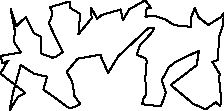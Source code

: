 unitsize(0.001cm);
draw((1380,939)--(1787,1009));
draw((1787,1009)--(1795,962));
draw((1795,962)--(1917,687));
draw((1917,687)--(2097,981));
draw((2097,981)--(2628,1479));
draw((2628,1479)--(2721,1482));
draw((2721,1482)--(2716,1432));
draw((2716,1432)--(2586,1286));
draw((2586,1286)--(2482,1183));
draw((2482,1183)--(2421,1007));
draw((2421,1007)--(2574,946));
draw((2574,946)--(2599,901));
draw((2599,901)--(2573,599));
draw((2573,599)--(2588,302));
draw((2588,302)--(2542,236));
draw((2542,236)--(2519,135));
draw((2519,135)--(2848,96));
draw((2848,96)--(2936,337));
draw((2936,337)--(2863,558));
draw((2863,558)--(2991,792));
draw((2991,792)--(3113,885));
draw((3113,885)--(3520,1079));
draw((3520,1079)--(3479,821));
draw((3479,821)--(3022,474));
draw((3022,474)--(3416,143));
draw((3416,143)--(3640,43));
draw((3640,43)--(3815,169));
draw((3815,169)--(3893,102));
draw((3893,102)--(3913,192));
draw((3913,192)--(3875,598));
draw((3875,598)--(3888,666));
draw((3888,666)--(3756,882));
draw((3756,882)--(3822,899));
draw((3822,899)--(3854,923));
draw((3854,923)--(3874,1318));
draw((3874,1318)--(3950,1558));
draw((3950,1558)--(3955,1743));
draw((3955,1743)--(3911,1673));
draw((3911,1673)--(3683,1533));
draw((3683,1533)--(3510,1671));
draw((3510,1671)--(3447,1830));
draw((3447,1830)--(3373,1646));
draw((3373,1646)--(3384,1498));
draw((3384,1498)--(3085,1528));
draw((3085,1528)--(2961,1605));
draw((2961,1605)--(2945,1622));
draw((2945,1622)--(2728,1698));
draw((2728,1698)--(2576,1676));
draw((2576,1676)--(2597,1830));
draw((2597,1830)--(2678,1825));
draw((2678,1825)--(2573,1969));
draw((2573,1969)--(2290,1810));
draw((2290,1810)--(2178,1619));
draw((2178,1619)--(2139,1806));
draw((2139,1806)--(1807,1711));
draw((1807,1711)--(1724,1642));
draw((1724,1642)--(1621,1830));
draw((1621,1830)--(1625,1651));
draw((1625,1651)--(1393,1368));
draw((1393,1368)--(1424,1728));
draw((1424,1728)--(1251,1832));
draw((1251,1832)--(1247,1945));
draw((1247,1945)--(1234,1946));
draw((1234,1946)--(890,1846));
draw((890,1846)--(929,1766));
draw((929,1766)--(928,1700));
draw((928,1700)--(872,1559));
draw((872,1559)--(1115,1052));
draw((1115,1052)--(984,965));
draw((984,965)--(938,955));
draw((938,955)--(742,1025));
draw((742,1025)--(738,1325));
draw((738,1325)--(611,1384));
draw((611,1384)--(463,1670));
draw((463,1670)--(298,1513));
draw((298,1513)--(198,1810));
draw((198,1810)--(274,1420));
draw((274,1420)--(252,1240));
draw((252,1240)--(378,1048));
draw((378,1048)--(22,987));
draw((22,987)--(53,857));
draw((53,857)--(161,906));
draw((161,906)--(123,862));
draw((123,862)--(19,674));
draw((19,674)--(457,334));
draw((457,334)--(327,265));
draw((327,265)--(178,24));
draw((178,24)--(241,341));
draw((241,341)--(376,825));
draw((376,825)--(611,673));
draw((611,673)--(839,620));
draw((839,620)--(776,392));
draw((776,392)--(953,268));
draw((953,268)--(1178,100));
draw((1178,100)--(1256,61));
draw((1256,61)--(1429,134));
draw((1429,134)--(1323,280));
draw((1323,280)--(1286,525));
draw((1286,525)--(1187,706));
draw((1187,706)--(1380,939));
